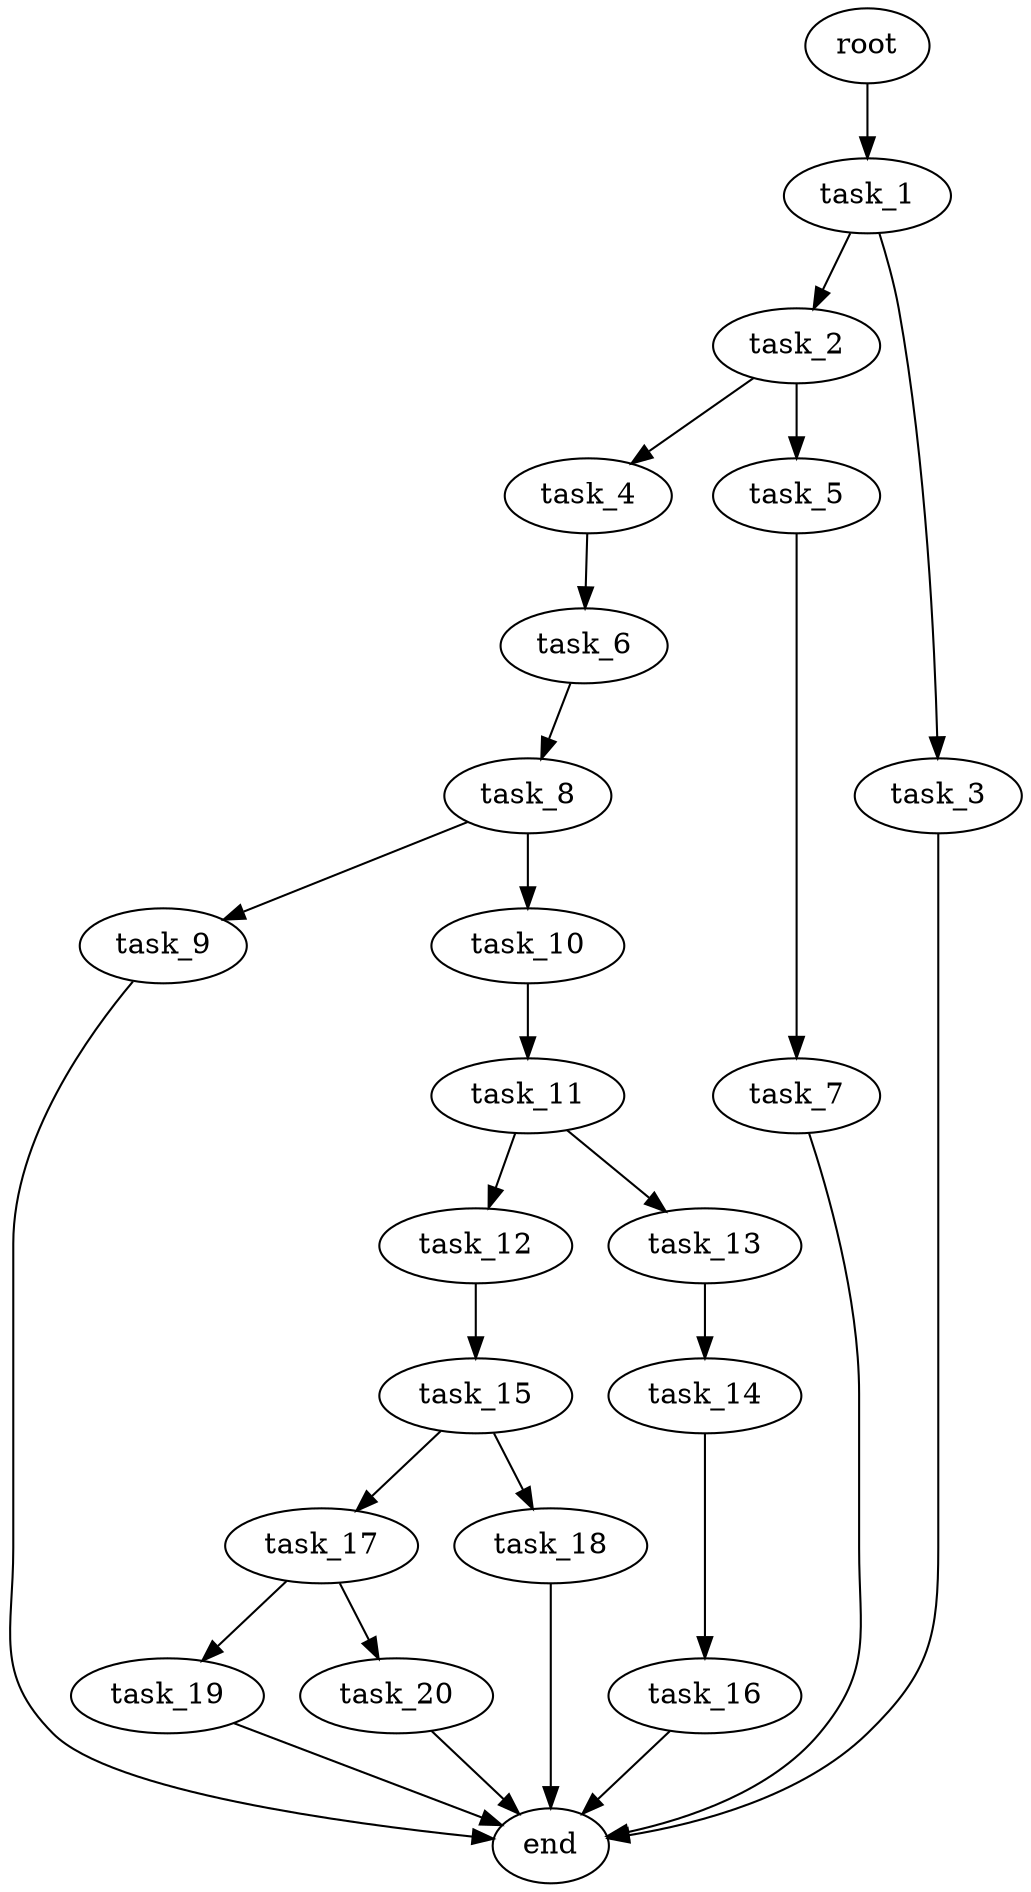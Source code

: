 digraph G {
  root [size="0.000000e+00"];
  task_1 [size="2.514785e+09"];
  task_2 [size="1.207438e+09"];
  task_3 [size="1.926650e+09"];
  task_4 [size="1.196428e+09"];
  task_5 [size="5.359104e+09"];
  task_6 [size="7.622134e+09"];
  task_7 [size="1.852313e+09"];
  task_8 [size="2.164630e+09"];
  task_9 [size="4.842502e+09"];
  task_10 [size="7.246125e+09"];
  task_11 [size="9.766094e+09"];
  task_12 [size="5.246844e+09"];
  task_13 [size="2.830704e+09"];
  task_14 [size="1.006161e+09"];
  task_15 [size="1.941982e+09"];
  task_16 [size="2.275604e+09"];
  task_17 [size="1.795236e+09"];
  task_18 [size="1.424695e+08"];
  task_19 [size="5.341817e+09"];
  task_20 [size="2.743839e+09"];
  end [size="0.000000e+00"];

  root -> task_1 [size="1.000000e-12"];
  task_1 -> task_2 [size="1.207438e+08"];
  task_1 -> task_3 [size="1.926650e+08"];
  task_2 -> task_4 [size="1.196428e+08"];
  task_2 -> task_5 [size="5.359104e+08"];
  task_3 -> end [size="1.000000e-12"];
  task_4 -> task_6 [size="7.622134e+08"];
  task_5 -> task_7 [size="1.852313e+08"];
  task_6 -> task_8 [size="2.164630e+08"];
  task_7 -> end [size="1.000000e-12"];
  task_8 -> task_9 [size="4.842502e+08"];
  task_8 -> task_10 [size="7.246125e+08"];
  task_9 -> end [size="1.000000e-12"];
  task_10 -> task_11 [size="9.766094e+08"];
  task_11 -> task_12 [size="5.246844e+08"];
  task_11 -> task_13 [size="2.830704e+08"];
  task_12 -> task_15 [size="1.941982e+08"];
  task_13 -> task_14 [size="1.006161e+08"];
  task_14 -> task_16 [size="2.275604e+08"];
  task_15 -> task_17 [size="1.795236e+08"];
  task_15 -> task_18 [size="1.424695e+07"];
  task_16 -> end [size="1.000000e-12"];
  task_17 -> task_19 [size="5.341817e+08"];
  task_17 -> task_20 [size="2.743839e+08"];
  task_18 -> end [size="1.000000e-12"];
  task_19 -> end [size="1.000000e-12"];
  task_20 -> end [size="1.000000e-12"];
}
